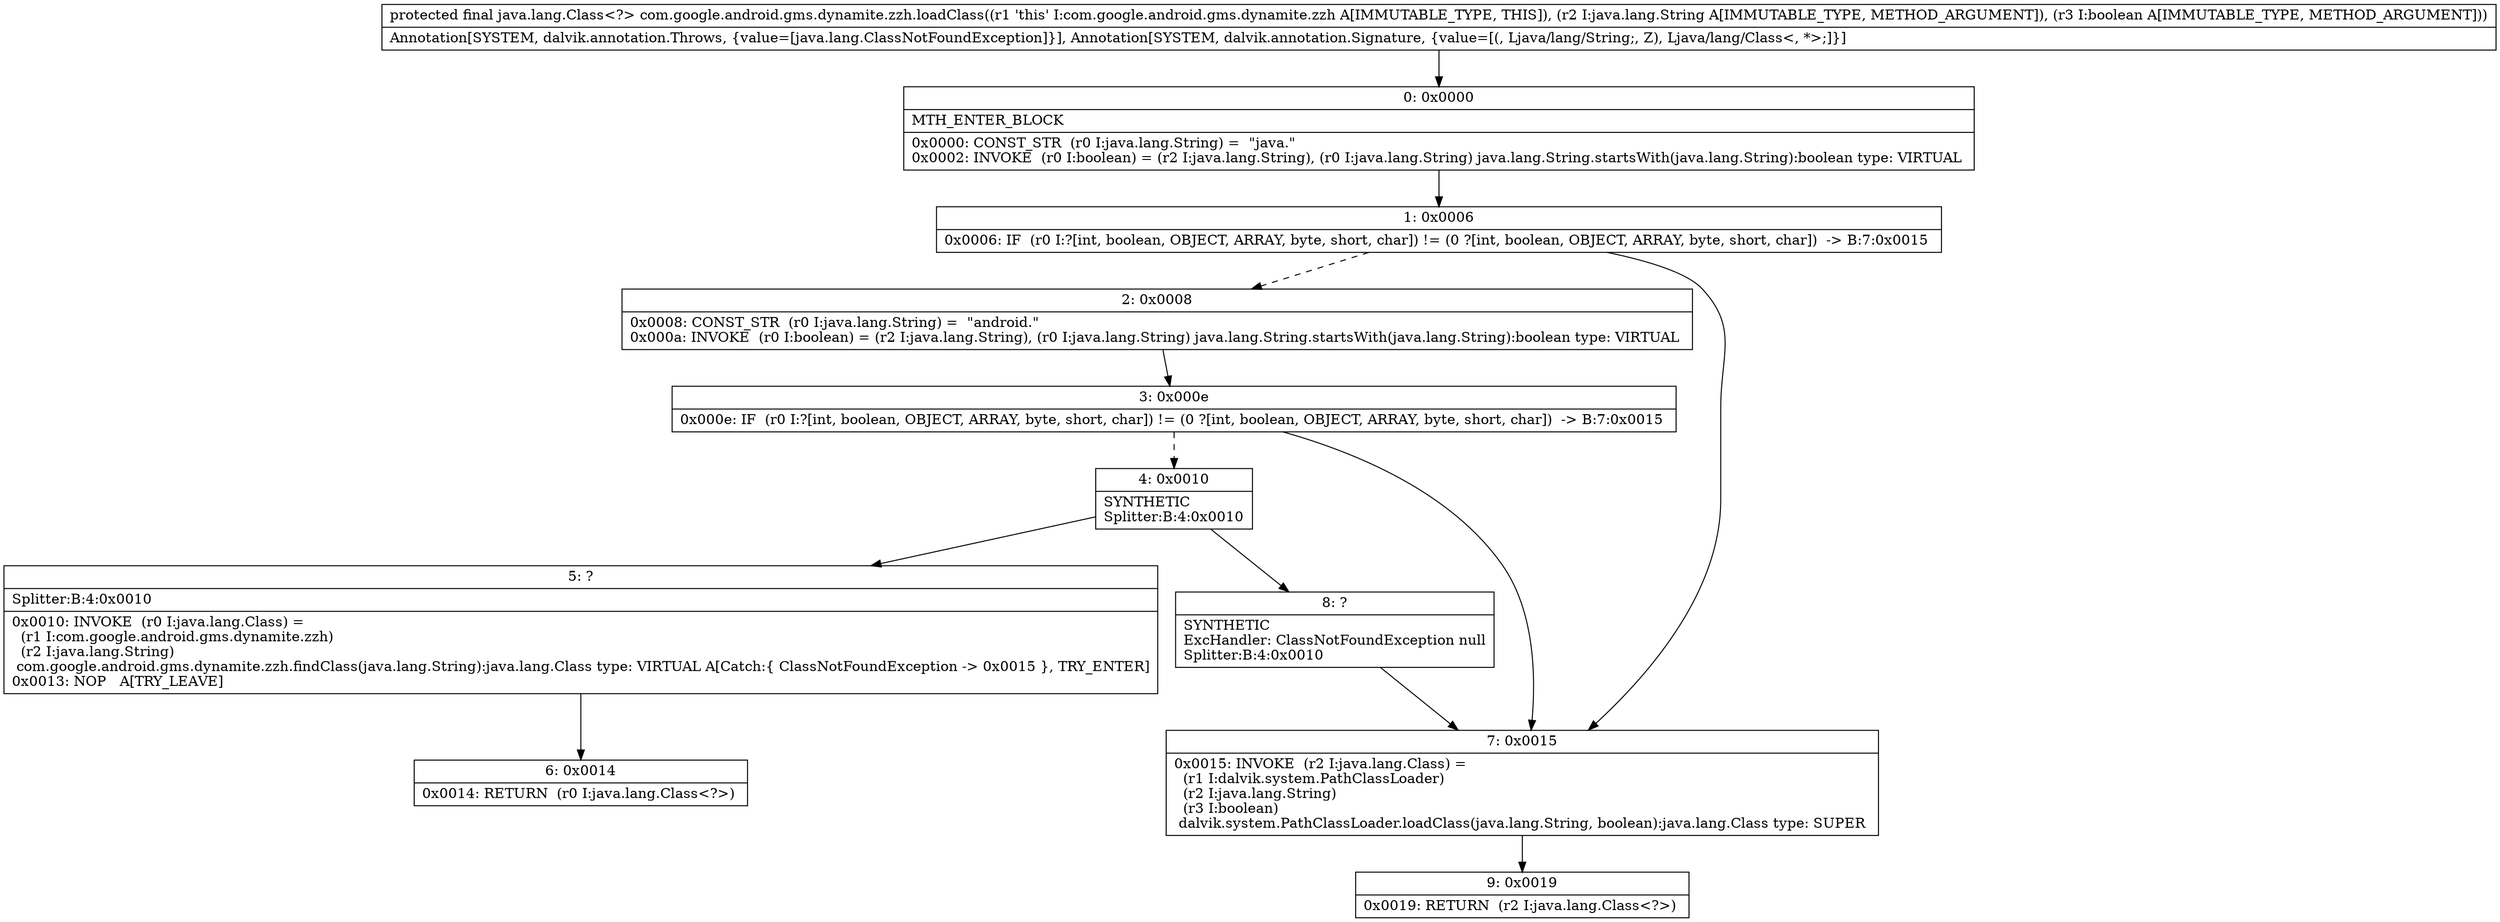 digraph "CFG forcom.google.android.gms.dynamite.zzh.loadClass(Ljava\/lang\/String;Z)Ljava\/lang\/Class;" {
Node_0 [shape=record,label="{0\:\ 0x0000|MTH_ENTER_BLOCK\l|0x0000: CONST_STR  (r0 I:java.lang.String) =  \"java.\" \l0x0002: INVOKE  (r0 I:boolean) = (r2 I:java.lang.String), (r0 I:java.lang.String) java.lang.String.startsWith(java.lang.String):boolean type: VIRTUAL \l}"];
Node_1 [shape=record,label="{1\:\ 0x0006|0x0006: IF  (r0 I:?[int, boolean, OBJECT, ARRAY, byte, short, char]) != (0 ?[int, boolean, OBJECT, ARRAY, byte, short, char])  \-\> B:7:0x0015 \l}"];
Node_2 [shape=record,label="{2\:\ 0x0008|0x0008: CONST_STR  (r0 I:java.lang.String) =  \"android.\" \l0x000a: INVOKE  (r0 I:boolean) = (r2 I:java.lang.String), (r0 I:java.lang.String) java.lang.String.startsWith(java.lang.String):boolean type: VIRTUAL \l}"];
Node_3 [shape=record,label="{3\:\ 0x000e|0x000e: IF  (r0 I:?[int, boolean, OBJECT, ARRAY, byte, short, char]) != (0 ?[int, boolean, OBJECT, ARRAY, byte, short, char])  \-\> B:7:0x0015 \l}"];
Node_4 [shape=record,label="{4\:\ 0x0010|SYNTHETIC\lSplitter:B:4:0x0010\l}"];
Node_5 [shape=record,label="{5\:\ ?|Splitter:B:4:0x0010\l|0x0010: INVOKE  (r0 I:java.lang.Class) = \l  (r1 I:com.google.android.gms.dynamite.zzh)\l  (r2 I:java.lang.String)\l com.google.android.gms.dynamite.zzh.findClass(java.lang.String):java.lang.Class type: VIRTUAL A[Catch:\{ ClassNotFoundException \-\> 0x0015 \}, TRY_ENTER]\l0x0013: NOP   A[TRY_LEAVE]\l}"];
Node_6 [shape=record,label="{6\:\ 0x0014|0x0014: RETURN  (r0 I:java.lang.Class\<?\>) \l}"];
Node_7 [shape=record,label="{7\:\ 0x0015|0x0015: INVOKE  (r2 I:java.lang.Class) = \l  (r1 I:dalvik.system.PathClassLoader)\l  (r2 I:java.lang.String)\l  (r3 I:boolean)\l dalvik.system.PathClassLoader.loadClass(java.lang.String, boolean):java.lang.Class type: SUPER \l}"];
Node_8 [shape=record,label="{8\:\ ?|SYNTHETIC\lExcHandler: ClassNotFoundException null\lSplitter:B:4:0x0010\l}"];
Node_9 [shape=record,label="{9\:\ 0x0019|0x0019: RETURN  (r2 I:java.lang.Class\<?\>) \l}"];
MethodNode[shape=record,label="{protected final java.lang.Class\<?\> com.google.android.gms.dynamite.zzh.loadClass((r1 'this' I:com.google.android.gms.dynamite.zzh A[IMMUTABLE_TYPE, THIS]), (r2 I:java.lang.String A[IMMUTABLE_TYPE, METHOD_ARGUMENT]), (r3 I:boolean A[IMMUTABLE_TYPE, METHOD_ARGUMENT]))  | Annotation[SYSTEM, dalvik.annotation.Throws, \{value=[java.lang.ClassNotFoundException]\}], Annotation[SYSTEM, dalvik.annotation.Signature, \{value=[(, Ljava\/lang\/String;, Z), Ljava\/lang\/Class\<, *\>;]\}]\l}"];
MethodNode -> Node_0;
Node_0 -> Node_1;
Node_1 -> Node_2[style=dashed];
Node_1 -> Node_7;
Node_2 -> Node_3;
Node_3 -> Node_4[style=dashed];
Node_3 -> Node_7;
Node_4 -> Node_5;
Node_4 -> Node_8;
Node_5 -> Node_6;
Node_7 -> Node_9;
Node_8 -> Node_7;
}

